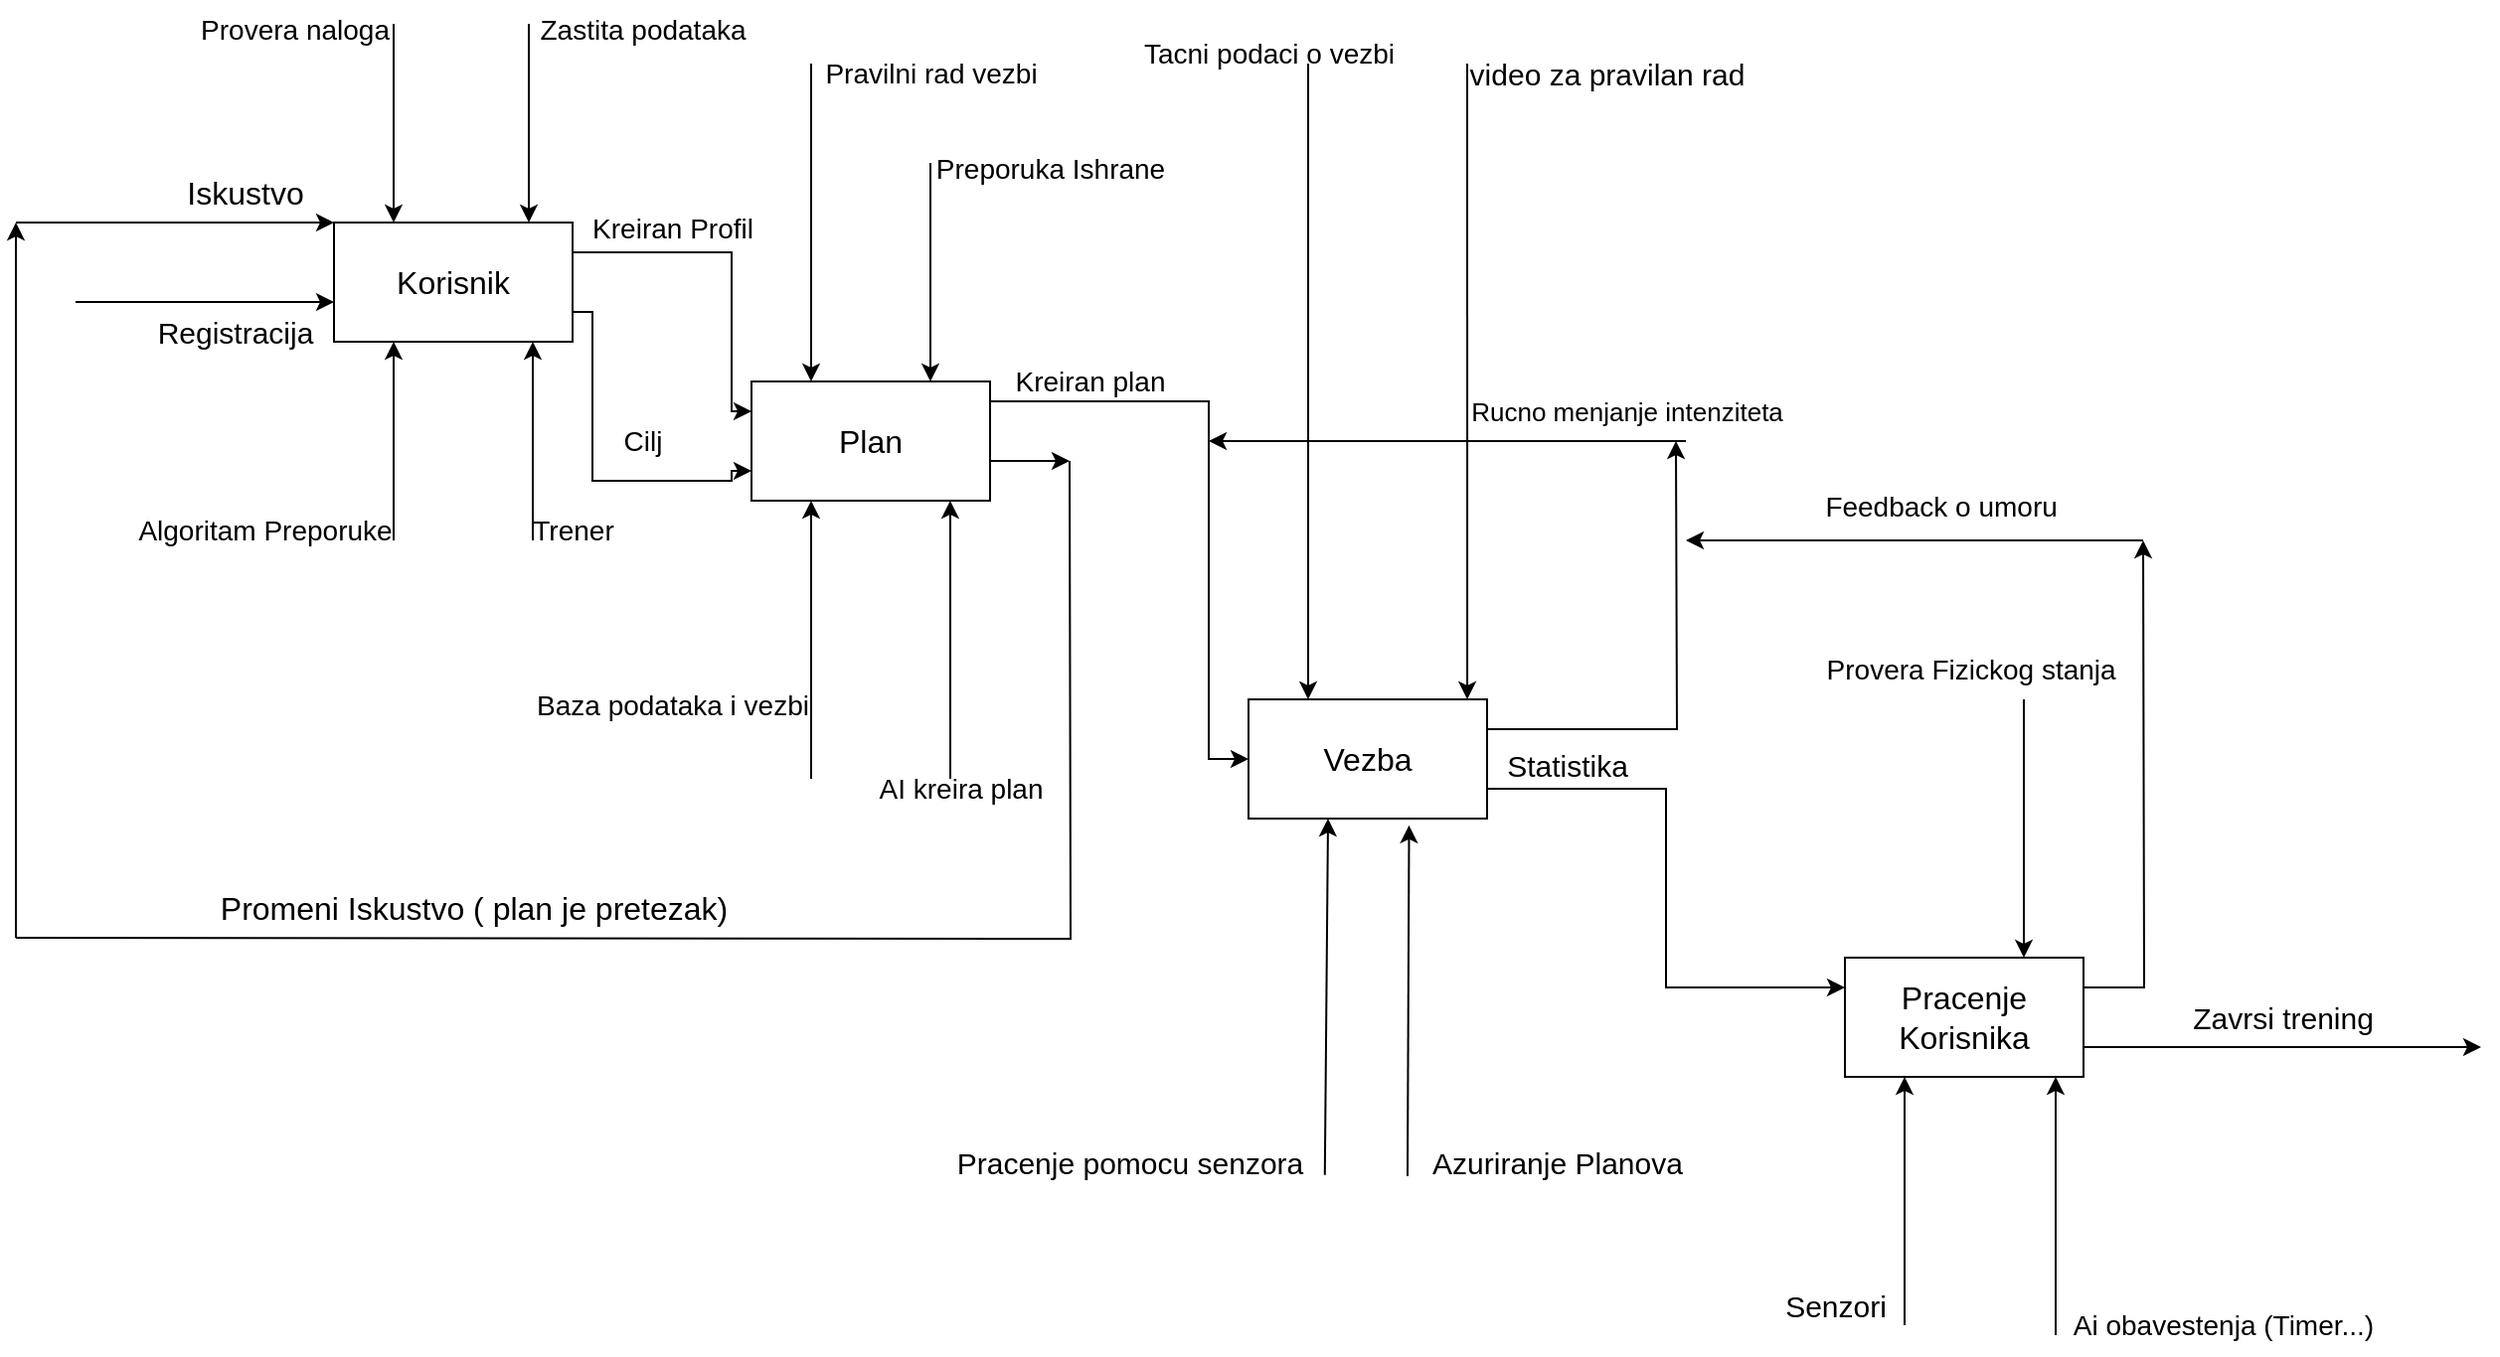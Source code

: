 <mxfile version="22.1.8" type="github">
  <diagram name="Page-1" id="LIDlSQXBO6ZEx35nwg12">
    <mxGraphModel dx="2350" dy="807" grid="1" gridSize="10" guides="1" tooltips="1" connect="1" arrows="1" fold="1" page="1" pageScale="1" pageWidth="850" pageHeight="1100" math="0" shadow="0">
      <root>
        <mxCell id="0" />
        <mxCell id="1" parent="0" />
        <mxCell id="z7n0p_RYgnM_JUPu39Se-12" style="edgeStyle=orthogonalEdgeStyle;rounded=0;orthogonalLoop=1;jettySize=auto;html=1;exitX=1;exitY=0.25;exitDx=0;exitDy=0;entryX=0;entryY=0.25;entryDx=0;entryDy=0;" edge="1" parent="1" source="z7n0p_RYgnM_JUPu39Se-1" target="z7n0p_RYgnM_JUPu39Se-2">
          <mxGeometry relative="1" as="geometry">
            <Array as="points">
              <mxPoint x="280" y="135" />
              <mxPoint x="280" y="215" />
            </Array>
          </mxGeometry>
        </mxCell>
        <mxCell id="z7n0p_RYgnM_JUPu39Se-28" style="edgeStyle=orthogonalEdgeStyle;rounded=0;orthogonalLoop=1;jettySize=auto;html=1;exitX=1;exitY=0.75;exitDx=0;exitDy=0;entryX=0;entryY=0.75;entryDx=0;entryDy=0;" edge="1" parent="1" source="z7n0p_RYgnM_JUPu39Se-1" target="z7n0p_RYgnM_JUPu39Se-2">
          <mxGeometry relative="1" as="geometry">
            <mxPoint x="210" y="260" as="targetPoint" />
            <Array as="points">
              <mxPoint x="210" y="165" />
              <mxPoint x="210" y="250" />
              <mxPoint x="280" y="250" />
              <mxPoint x="280" y="245" />
            </Array>
          </mxGeometry>
        </mxCell>
        <mxCell id="z7n0p_RYgnM_JUPu39Se-1" value="&lt;font style=&quot;font-size: 16px;&quot;&gt;Korisnik&lt;/font&gt;" style="rounded=0;whiteSpace=wrap;html=1;" vertex="1" parent="1">
          <mxGeometry x="80" y="120" width="120" height="60" as="geometry" />
        </mxCell>
        <mxCell id="z7n0p_RYgnM_JUPu39Se-47" style="edgeStyle=orthogonalEdgeStyle;rounded=0;orthogonalLoop=1;jettySize=auto;html=1;exitX=1;exitY=0.75;exitDx=0;exitDy=0;entryX=0;entryY=0.5;entryDx=0;entryDy=0;" edge="1" parent="1" source="z7n0p_RYgnM_JUPu39Se-2" target="z7n0p_RYgnM_JUPu39Se-3">
          <mxGeometry relative="1" as="geometry">
            <mxPoint x="440" y="350" as="targetPoint" />
            <Array as="points">
              <mxPoint x="410" y="210" />
              <mxPoint x="520" y="210" />
              <mxPoint x="520" y="390" />
            </Array>
          </mxGeometry>
        </mxCell>
        <mxCell id="z7n0p_RYgnM_JUPu39Se-2" value="&lt;font style=&quot;font-size: 16px;&quot;&gt;Plan&lt;/font&gt;" style="rounded=0;whiteSpace=wrap;html=1;" vertex="1" parent="1">
          <mxGeometry x="290" y="200" width="120" height="60" as="geometry" />
        </mxCell>
        <mxCell id="z7n0p_RYgnM_JUPu39Se-100" style="edgeStyle=orthogonalEdgeStyle;rounded=0;orthogonalLoop=1;jettySize=auto;html=1;exitX=1;exitY=0.75;exitDx=0;exitDy=0;entryX=0;entryY=0.25;entryDx=0;entryDy=0;" edge="1" parent="1" source="z7n0p_RYgnM_JUPu39Se-3" target="z7n0p_RYgnM_JUPu39Se-4">
          <mxGeometry relative="1" as="geometry" />
        </mxCell>
        <mxCell id="z7n0p_RYgnM_JUPu39Se-3" value="&lt;font style=&quot;font-size: 16px;&quot;&gt;Vezba&lt;/font&gt;" style="rounded=0;whiteSpace=wrap;html=1;" vertex="1" parent="1">
          <mxGeometry x="540" y="360" width="120" height="60" as="geometry" />
        </mxCell>
        <mxCell id="z7n0p_RYgnM_JUPu39Se-101" style="edgeStyle=orthogonalEdgeStyle;rounded=0;orthogonalLoop=1;jettySize=auto;html=1;exitX=1;exitY=0.25;exitDx=0;exitDy=0;" edge="1" parent="1" source="z7n0p_RYgnM_JUPu39Se-4">
          <mxGeometry relative="1" as="geometry">
            <mxPoint x="990" y="280" as="targetPoint" />
          </mxGeometry>
        </mxCell>
        <mxCell id="z7n0p_RYgnM_JUPu39Se-104" style="edgeStyle=orthogonalEdgeStyle;rounded=0;orthogonalLoop=1;jettySize=auto;html=1;exitX=1;exitY=0.75;exitDx=0;exitDy=0;" edge="1" parent="1" source="z7n0p_RYgnM_JUPu39Se-4">
          <mxGeometry relative="1" as="geometry">
            <mxPoint x="1160" y="535" as="targetPoint" />
          </mxGeometry>
        </mxCell>
        <mxCell id="z7n0p_RYgnM_JUPu39Se-4" value="&lt;font style=&quot;font-size: 16px;&quot;&gt;Pracenje Korisnika&lt;/font&gt;" style="rounded=0;whiteSpace=wrap;html=1;" vertex="1" parent="1">
          <mxGeometry x="840" y="490" width="120" height="60" as="geometry" />
        </mxCell>
        <mxCell id="z7n0p_RYgnM_JUPu39Se-6" value="&lt;font style=&quot;font-size: 15px;&quot;&gt;Registracija&lt;/font&gt;" style="text;html=1;align=center;verticalAlign=middle;resizable=0;points=[];autosize=1;strokeColor=none;fillColor=none;" vertex="1" parent="1">
          <mxGeometry x="-20" y="160" width="100" height="30" as="geometry" />
        </mxCell>
        <mxCell id="z7n0p_RYgnM_JUPu39Se-11" value="&lt;font style=&quot;font-size: 16px;&quot;&gt;Iskustvo&lt;/font&gt;" style="text;html=1;align=center;verticalAlign=middle;resizable=0;points=[];autosize=1;strokeColor=none;fillColor=none;" vertex="1" parent="1">
          <mxGeometry x="-5" y="90" width="80" height="30" as="geometry" />
        </mxCell>
        <mxCell id="z7n0p_RYgnM_JUPu39Se-13" value="&lt;font style=&quot;font-size: 14px;&quot;&gt;Kreiran Profil&lt;/font&gt;" style="text;html=1;align=center;verticalAlign=middle;resizable=0;points=[];autosize=1;strokeColor=none;fillColor=none;" vertex="1" parent="1">
          <mxGeometry x="200" y="108" width="100" height="30" as="geometry" />
        </mxCell>
        <mxCell id="z7n0p_RYgnM_JUPu39Se-25" value="&lt;font style=&quot;font-size: 14px;&quot;&gt;Cilj&lt;/font&gt;" style="text;html=1;align=center;verticalAlign=middle;resizable=0;points=[];autosize=1;strokeColor=none;fillColor=none;" vertex="1" parent="1">
          <mxGeometry x="215" y="215" width="40" height="30" as="geometry" />
        </mxCell>
        <mxCell id="z7n0p_RYgnM_JUPu39Se-29" value="&lt;font style=&quot;font-size: 14px;&quot;&gt;Algoritam Preporuke&lt;/font&gt;" style="text;html=1;align=center;verticalAlign=middle;resizable=0;points=[];autosize=1;strokeColor=none;fillColor=none;" vertex="1" parent="1">
          <mxGeometry x="-30" y="260" width="150" height="30" as="geometry" />
        </mxCell>
        <mxCell id="z7n0p_RYgnM_JUPu39Se-36" value="" style="edgeStyle=none;orthogonalLoop=1;jettySize=auto;html=1;rounded=0;entryX=0.25;entryY=1;entryDx=0;entryDy=0;" edge="1" parent="1" target="z7n0p_RYgnM_JUPu39Se-1">
          <mxGeometry width="100" relative="1" as="geometry">
            <mxPoint x="110" y="280" as="sourcePoint" />
            <mxPoint x="150" y="280" as="targetPoint" />
            <Array as="points" />
          </mxGeometry>
        </mxCell>
        <mxCell id="z7n0p_RYgnM_JUPu39Se-38" value="" style="edgeStyle=none;orthogonalLoop=1;jettySize=auto;html=1;rounded=0;" edge="1" parent="1">
          <mxGeometry width="100" relative="1" as="geometry">
            <mxPoint x="-50" y="160" as="sourcePoint" />
            <mxPoint x="80" y="160" as="targetPoint" />
            <Array as="points" />
          </mxGeometry>
        </mxCell>
        <mxCell id="z7n0p_RYgnM_JUPu39Se-40" value="" style="edgeStyle=none;orthogonalLoop=1;jettySize=auto;html=1;rounded=0;entryX=0;entryY=0;entryDx=0;entryDy=0;" edge="1" parent="1" target="z7n0p_RYgnM_JUPu39Se-1">
          <mxGeometry width="100" relative="1" as="geometry">
            <mxPoint x="-80" y="120" as="sourcePoint" />
            <mxPoint x="70" y="120" as="targetPoint" />
            <Array as="points" />
          </mxGeometry>
        </mxCell>
        <mxCell id="z7n0p_RYgnM_JUPu39Se-41" value="" style="edgeStyle=none;orthogonalLoop=1;jettySize=auto;html=1;rounded=0;" edge="1" parent="1">
          <mxGeometry width="100" relative="1" as="geometry">
            <mxPoint x="180" y="280" as="sourcePoint" />
            <mxPoint x="180" y="180" as="targetPoint" />
            <Array as="points" />
          </mxGeometry>
        </mxCell>
        <mxCell id="z7n0p_RYgnM_JUPu39Se-42" value="&lt;font style=&quot;font-size: 14px;&quot;&gt;Trener&lt;/font&gt;" style="text;html=1;align=center;verticalAlign=middle;resizable=0;points=[];autosize=1;strokeColor=none;fillColor=none;" vertex="1" parent="1">
          <mxGeometry x="170" y="260" width="60" height="30" as="geometry" />
        </mxCell>
        <mxCell id="z7n0p_RYgnM_JUPu39Se-43" value="" style="edgeStyle=none;orthogonalLoop=1;jettySize=auto;html=1;rounded=0;entryX=0.25;entryY=0;entryDx=0;entryDy=0;" edge="1" parent="1" target="z7n0p_RYgnM_JUPu39Se-1">
          <mxGeometry width="100" relative="1" as="geometry">
            <mxPoint x="110" y="20" as="sourcePoint" />
            <mxPoint x="170" y="30" as="targetPoint" />
            <Array as="points" />
          </mxGeometry>
        </mxCell>
        <mxCell id="z7n0p_RYgnM_JUPu39Se-44" value="&lt;font style=&quot;font-size: 14px;&quot;&gt;Provera naloga&lt;/font&gt;" style="text;html=1;align=center;verticalAlign=middle;resizable=0;points=[];autosize=1;strokeColor=none;fillColor=none;" vertex="1" parent="1">
          <mxGeometry y="8" width="120" height="30" as="geometry" />
        </mxCell>
        <mxCell id="z7n0p_RYgnM_JUPu39Se-45" value="" style="edgeStyle=none;orthogonalLoop=1;jettySize=auto;html=1;rounded=0;" edge="1" parent="1">
          <mxGeometry width="100" relative="1" as="geometry">
            <mxPoint x="178" y="20" as="sourcePoint" />
            <mxPoint x="178" y="120" as="targetPoint" />
            <Array as="points" />
          </mxGeometry>
        </mxCell>
        <mxCell id="z7n0p_RYgnM_JUPu39Se-46" value="&lt;font style=&quot;font-size: 14px;&quot;&gt;Zastita podataka&lt;/font&gt;" style="text;html=1;align=center;verticalAlign=middle;resizable=0;points=[];autosize=1;strokeColor=none;fillColor=none;" vertex="1" parent="1">
          <mxGeometry x="170" y="8" width="130" height="30" as="geometry" />
        </mxCell>
        <mxCell id="z7n0p_RYgnM_JUPu39Se-48" value="&lt;font style=&quot;font-size: 14px;&quot;&gt;Kreiran plan&lt;/font&gt;" style="text;html=1;align=center;verticalAlign=middle;resizable=0;points=[];autosize=1;strokeColor=none;fillColor=none;" vertex="1" parent="1">
          <mxGeometry x="410" y="185" width="100" height="30" as="geometry" />
        </mxCell>
        <mxCell id="z7n0p_RYgnM_JUPu39Se-55" value="" style="edgeStyle=none;orthogonalLoop=1;jettySize=auto;html=1;rounded=0;" edge="1" parent="1">
          <mxGeometry width="100" relative="1" as="geometry">
            <mxPoint x="-80" y="480" as="sourcePoint" />
            <mxPoint x="-80" y="120" as="targetPoint" />
            <Array as="points" />
          </mxGeometry>
        </mxCell>
        <mxCell id="z7n0p_RYgnM_JUPu39Se-56" value="" style="endArrow=none;html=1;rounded=0;edgeStyle=orthogonalEdgeStyle;" edge="1" parent="1">
          <mxGeometry width="50" height="50" relative="1" as="geometry">
            <mxPoint x="-80" y="480" as="sourcePoint" />
            <mxPoint x="450" y="240" as="targetPoint" />
          </mxGeometry>
        </mxCell>
        <mxCell id="z7n0p_RYgnM_JUPu39Se-57" value="" style="edgeStyle=none;orthogonalLoop=1;jettySize=auto;html=1;rounded=0;" edge="1" parent="1">
          <mxGeometry width="100" relative="1" as="geometry">
            <mxPoint x="410" y="240" as="sourcePoint" />
            <mxPoint x="450" y="240" as="targetPoint" />
            <Array as="points" />
          </mxGeometry>
        </mxCell>
        <mxCell id="z7n0p_RYgnM_JUPu39Se-58" value="&lt;font style=&quot;font-size: 16px;&quot;&gt;Promeni Iskustvo ( plan je pretezak)&lt;/font&gt;" style="text;html=1;align=center;verticalAlign=middle;resizable=0;points=[];autosize=1;strokeColor=none;fillColor=none;" vertex="1" parent="1">
          <mxGeometry x="10" y="450" width="280" height="30" as="geometry" />
        </mxCell>
        <mxCell id="z7n0p_RYgnM_JUPu39Se-61" value="&lt;font style=&quot;font-size: 14px;&quot;&gt;Baza podataka i vezbi&lt;/font&gt;" style="text;html=1;align=center;verticalAlign=middle;resizable=0;points=[];autosize=1;strokeColor=none;fillColor=none;" vertex="1" parent="1">
          <mxGeometry x="170" y="348" width="160" height="30" as="geometry" />
        </mxCell>
        <mxCell id="z7n0p_RYgnM_JUPu39Se-66" value="" style="edgeStyle=none;orthogonalLoop=1;jettySize=auto;html=1;rounded=0;entryX=0.25;entryY=0;entryDx=0;entryDy=0;" edge="1" parent="1" target="z7n0p_RYgnM_JUPu39Se-2">
          <mxGeometry width="100" relative="1" as="geometry">
            <mxPoint x="320" y="40" as="sourcePoint" />
            <mxPoint x="370" y="40" as="targetPoint" />
            <Array as="points" />
          </mxGeometry>
        </mxCell>
        <mxCell id="z7n0p_RYgnM_JUPu39Se-67" value="&lt;font style=&quot;font-size: 14px;&quot;&gt;Pravilni rad vezbi&lt;/font&gt;" style="text;html=1;align=center;verticalAlign=middle;resizable=0;points=[];autosize=1;strokeColor=none;fillColor=none;" vertex="1" parent="1">
          <mxGeometry x="315" y="30" width="130" height="30" as="geometry" />
        </mxCell>
        <mxCell id="z7n0p_RYgnM_JUPu39Se-71" value="" style="edgeStyle=none;orthogonalLoop=1;jettySize=auto;html=1;rounded=0;entryX=0.75;entryY=0;entryDx=0;entryDy=0;" edge="1" parent="1" target="z7n0p_RYgnM_JUPu39Se-2">
          <mxGeometry width="100" relative="1" as="geometry">
            <mxPoint x="380" y="90" as="sourcePoint" />
            <mxPoint x="430" y="90" as="targetPoint" />
            <Array as="points" />
          </mxGeometry>
        </mxCell>
        <mxCell id="z7n0p_RYgnM_JUPu39Se-73" value="&lt;font style=&quot;font-size: 14px;&quot;&gt;Preporuka Ishrane&lt;/font&gt;" style="text;html=1;align=center;verticalAlign=middle;resizable=0;points=[];autosize=1;strokeColor=none;fillColor=none;" vertex="1" parent="1">
          <mxGeometry x="370" y="78" width="140" height="30" as="geometry" />
        </mxCell>
        <mxCell id="z7n0p_RYgnM_JUPu39Se-78" value="&lt;font style=&quot;font-size: 15px;&quot;&gt;Statistika&lt;/font&gt;" style="text;html=1;align=center;verticalAlign=middle;resizable=0;points=[];autosize=1;strokeColor=none;fillColor=none;" vertex="1" parent="1">
          <mxGeometry x="660" y="378" width="80" height="30" as="geometry" />
        </mxCell>
        <mxCell id="z7n0p_RYgnM_JUPu39Se-81" value="&lt;font style=&quot;font-size: 15px;&quot;&gt;Pracenje pomocu senzora&lt;/font&gt;" style="text;html=1;align=center;verticalAlign=middle;resizable=0;points=[];autosize=1;strokeColor=none;fillColor=none;" vertex="1" parent="1">
          <mxGeometry x="380" y="578" width="200" height="30" as="geometry" />
        </mxCell>
        <mxCell id="z7n0p_RYgnM_JUPu39Se-82" value="&lt;font style=&quot;font-size: 15px;&quot;&gt;Azuriranje Planova&lt;/font&gt;" style="text;html=1;align=center;verticalAlign=middle;resizable=0;points=[];autosize=1;strokeColor=none;fillColor=none;" vertex="1" parent="1">
          <mxGeometry x="620" y="578" width="150" height="30" as="geometry" />
        </mxCell>
        <mxCell id="z7n0p_RYgnM_JUPu39Se-83" value="" style="edgeStyle=none;orthogonalLoop=1;jettySize=auto;html=1;rounded=0;entryX=0.25;entryY=1;entryDx=0;entryDy=0;" edge="1" parent="1" target="z7n0p_RYgnM_JUPu39Se-2">
          <mxGeometry width="100" relative="1" as="geometry">
            <mxPoint x="320" y="400" as="sourcePoint" />
            <mxPoint x="410" y="400" as="targetPoint" />
            <Array as="points" />
          </mxGeometry>
        </mxCell>
        <mxCell id="z7n0p_RYgnM_JUPu39Se-84" value="" style="edgeStyle=none;orthogonalLoop=1;jettySize=auto;html=1;rounded=0;exitX=0.992;exitY=0.713;exitDx=0;exitDy=0;exitPerimeter=0;" edge="1" parent="1" source="z7n0p_RYgnM_JUPu39Se-81">
          <mxGeometry width="100" relative="1" as="geometry">
            <mxPoint x="520" y="510" as="sourcePoint" />
            <mxPoint x="580" y="420" as="targetPoint" />
            <Array as="points" />
          </mxGeometry>
        </mxCell>
        <mxCell id="z7n0p_RYgnM_JUPu39Se-85" value="" style="edgeStyle=none;orthogonalLoop=1;jettySize=auto;html=1;rounded=0;entryX=0.673;entryY=1.057;entryDx=0;entryDy=0;entryPerimeter=0;" edge="1" parent="1" target="z7n0p_RYgnM_JUPu39Se-3">
          <mxGeometry width="100" relative="1" as="geometry">
            <mxPoint x="620" y="600" as="sourcePoint" />
            <mxPoint x="720" y="550" as="targetPoint" />
            <Array as="points" />
          </mxGeometry>
        </mxCell>
        <mxCell id="z7n0p_RYgnM_JUPu39Se-87" value="&lt;font style=&quot;font-size: 14px;&quot;&gt;AI kreira plan&lt;/font&gt;" style="text;html=1;align=center;verticalAlign=middle;resizable=0;points=[];autosize=1;strokeColor=none;fillColor=none;" vertex="1" parent="1">
          <mxGeometry x="340" y="390" width="110" height="30" as="geometry" />
        </mxCell>
        <mxCell id="z7n0p_RYgnM_JUPu39Se-88" value="" style="edgeStyle=none;orthogonalLoop=1;jettySize=auto;html=1;rounded=0;entryX=0.833;entryY=1;entryDx=0;entryDy=0;entryPerimeter=0;" edge="1" parent="1" target="z7n0p_RYgnM_JUPu39Se-2">
          <mxGeometry width="100" relative="1" as="geometry">
            <mxPoint x="390" y="400" as="sourcePoint" />
            <mxPoint x="440" y="390" as="targetPoint" />
            <Array as="points" />
          </mxGeometry>
        </mxCell>
        <mxCell id="z7n0p_RYgnM_JUPu39Se-90" value="" style="edgeStyle=none;orthogonalLoop=1;jettySize=auto;html=1;rounded=0;" edge="1" parent="1">
          <mxGeometry width="100" relative="1" as="geometry">
            <mxPoint x="760" y="230" as="sourcePoint" />
            <mxPoint x="520" y="230" as="targetPoint" />
            <Array as="points" />
          </mxGeometry>
        </mxCell>
        <mxCell id="z7n0p_RYgnM_JUPu39Se-91" value="&lt;font style=&quot;font-size: 13px;&quot;&gt;Rucno menjanje intenziteta&lt;/font&gt;" style="text;html=1;align=center;verticalAlign=middle;resizable=0;points=[];autosize=1;strokeColor=none;fillColor=none;" vertex="1" parent="1">
          <mxGeometry x="640" y="200" width="180" height="30" as="geometry" />
        </mxCell>
        <mxCell id="z7n0p_RYgnM_JUPu39Se-93" value="" style="edgeStyle=none;orthogonalLoop=1;jettySize=auto;html=1;rounded=0;entryX=0.25;entryY=0;entryDx=0;entryDy=0;" edge="1" parent="1" target="z7n0p_RYgnM_JUPu39Se-3">
          <mxGeometry width="100" relative="1" as="geometry">
            <mxPoint x="570" y="40" as="sourcePoint" />
            <mxPoint x="630" y="260" as="targetPoint" />
            <Array as="points" />
          </mxGeometry>
        </mxCell>
        <mxCell id="z7n0p_RYgnM_JUPu39Se-94" value="&lt;font style=&quot;font-size: 14px;&quot;&gt;Tacni podaci o vezbi&lt;/font&gt;" style="text;html=1;align=center;verticalAlign=middle;resizable=0;points=[];autosize=1;strokeColor=none;fillColor=none;" vertex="1" parent="1">
          <mxGeometry x="475" y="20" width="150" height="30" as="geometry" />
        </mxCell>
        <mxCell id="z7n0p_RYgnM_JUPu39Se-95" value="" style="edgeStyle=none;orthogonalLoop=1;jettySize=auto;html=1;rounded=0;entryX=0.917;entryY=0;entryDx=0;entryDy=0;entryPerimeter=0;" edge="1" parent="1" target="z7n0p_RYgnM_JUPu39Se-3">
          <mxGeometry width="100" relative="1" as="geometry">
            <mxPoint x="650" y="40" as="sourcePoint" />
            <mxPoint x="710" y="270" as="targetPoint" />
            <Array as="points" />
          </mxGeometry>
        </mxCell>
        <mxCell id="z7n0p_RYgnM_JUPu39Se-96" value="&lt;font style=&quot;font-size: 15px;&quot;&gt;video za pravilan rad&lt;/font&gt;" style="text;html=1;align=center;verticalAlign=middle;resizable=0;points=[];autosize=1;strokeColor=none;fillColor=none;" vertex="1" parent="1">
          <mxGeometry x="640" y="30" width="160" height="30" as="geometry" />
        </mxCell>
        <mxCell id="z7n0p_RYgnM_JUPu39Se-98" style="edgeStyle=orthogonalEdgeStyle;rounded=0;orthogonalLoop=1;jettySize=auto;html=1;exitX=1;exitY=0.25;exitDx=0;exitDy=0;" edge="1" parent="1" source="z7n0p_RYgnM_JUPu39Se-3">
          <mxGeometry relative="1" as="geometry">
            <mxPoint x="685" y="375" as="sourcePoint" />
            <mxPoint x="755" y="230" as="targetPoint" />
          </mxGeometry>
        </mxCell>
        <mxCell id="z7n0p_RYgnM_JUPu39Se-102" value="" style="edgeStyle=none;orthogonalLoop=1;jettySize=auto;html=1;rounded=0;" edge="1" parent="1">
          <mxGeometry width="100" relative="1" as="geometry">
            <mxPoint x="990" y="280" as="sourcePoint" />
            <mxPoint x="760" y="280" as="targetPoint" />
            <Array as="points" />
          </mxGeometry>
        </mxCell>
        <mxCell id="z7n0p_RYgnM_JUPu39Se-103" value="&lt;font style=&quot;font-size: 14px;&quot;&gt;Feedback o umoru&amp;nbsp;&lt;/font&gt;" style="text;html=1;align=center;verticalAlign=middle;resizable=0;points=[];autosize=1;strokeColor=none;fillColor=none;" vertex="1" parent="1">
          <mxGeometry x="820" y="248" width="140" height="30" as="geometry" />
        </mxCell>
        <mxCell id="z7n0p_RYgnM_JUPu39Se-105" value="&lt;font style=&quot;font-size: 15px;&quot;&gt;Zavrsi trening&lt;/font&gt;" style="text;html=1;align=center;verticalAlign=middle;resizable=0;points=[];autosize=1;strokeColor=none;fillColor=none;" vertex="1" parent="1">
          <mxGeometry x="1005" y="505" width="110" height="30" as="geometry" />
        </mxCell>
        <mxCell id="z7n0p_RYgnM_JUPu39Se-107" value="&lt;font style=&quot;font-size: 15px;&quot;&gt;Senzori&lt;/font&gt;" style="text;html=1;align=center;verticalAlign=middle;resizable=0;points=[];autosize=1;strokeColor=none;fillColor=none;" vertex="1" parent="1">
          <mxGeometry x="800" y="650" width="70" height="30" as="geometry" />
        </mxCell>
        <mxCell id="z7n0p_RYgnM_JUPu39Se-109" value="" style="edgeStyle=none;orthogonalLoop=1;jettySize=auto;html=1;rounded=0;" edge="1" parent="1">
          <mxGeometry width="100" relative="1" as="geometry">
            <mxPoint x="946" y="680" as="sourcePoint" />
            <mxPoint x="946" y="550" as="targetPoint" />
            <Array as="points" />
          </mxGeometry>
        </mxCell>
        <mxCell id="z7n0p_RYgnM_JUPu39Se-110" value="" style="edgeStyle=none;orthogonalLoop=1;jettySize=auto;html=1;rounded=0;entryX=0.25;entryY=1;entryDx=0;entryDy=0;" edge="1" parent="1" target="z7n0p_RYgnM_JUPu39Se-4">
          <mxGeometry width="100" relative="1" as="geometry">
            <mxPoint x="870" y="675" as="sourcePoint" />
            <mxPoint x="920" y="640" as="targetPoint" />
            <Array as="points" />
          </mxGeometry>
        </mxCell>
        <mxCell id="z7n0p_RYgnM_JUPu39Se-111" value="&lt;font style=&quot;font-size: 14px;&quot;&gt;Ai obavestenja (Timer...)&lt;/font&gt;" style="text;html=1;align=center;verticalAlign=middle;resizable=0;points=[];autosize=1;strokeColor=none;fillColor=none;" vertex="1" parent="1">
          <mxGeometry x="945" y="660" width="170" height="30" as="geometry" />
        </mxCell>
        <mxCell id="z7n0p_RYgnM_JUPu39Se-113" value="" style="edgeStyle=none;orthogonalLoop=1;jettySize=auto;html=1;rounded=0;entryX=0.75;entryY=0;entryDx=0;entryDy=0;" edge="1" parent="1" target="z7n0p_RYgnM_JUPu39Se-4">
          <mxGeometry width="100" relative="1" as="geometry">
            <mxPoint x="930" y="360" as="sourcePoint" />
            <mxPoint x="1010" y="360" as="targetPoint" />
            <Array as="points" />
          </mxGeometry>
        </mxCell>
        <mxCell id="z7n0p_RYgnM_JUPu39Se-114" value="&lt;font style=&quot;font-size: 14px;&quot;&gt;Provera Fizickog stanja&amp;nbsp;&lt;/font&gt;" style="text;html=1;align=center;verticalAlign=middle;resizable=0;points=[];autosize=1;strokeColor=none;fillColor=none;" vertex="1" parent="1">
          <mxGeometry x="820" y="330" width="170" height="30" as="geometry" />
        </mxCell>
      </root>
    </mxGraphModel>
  </diagram>
</mxfile>
